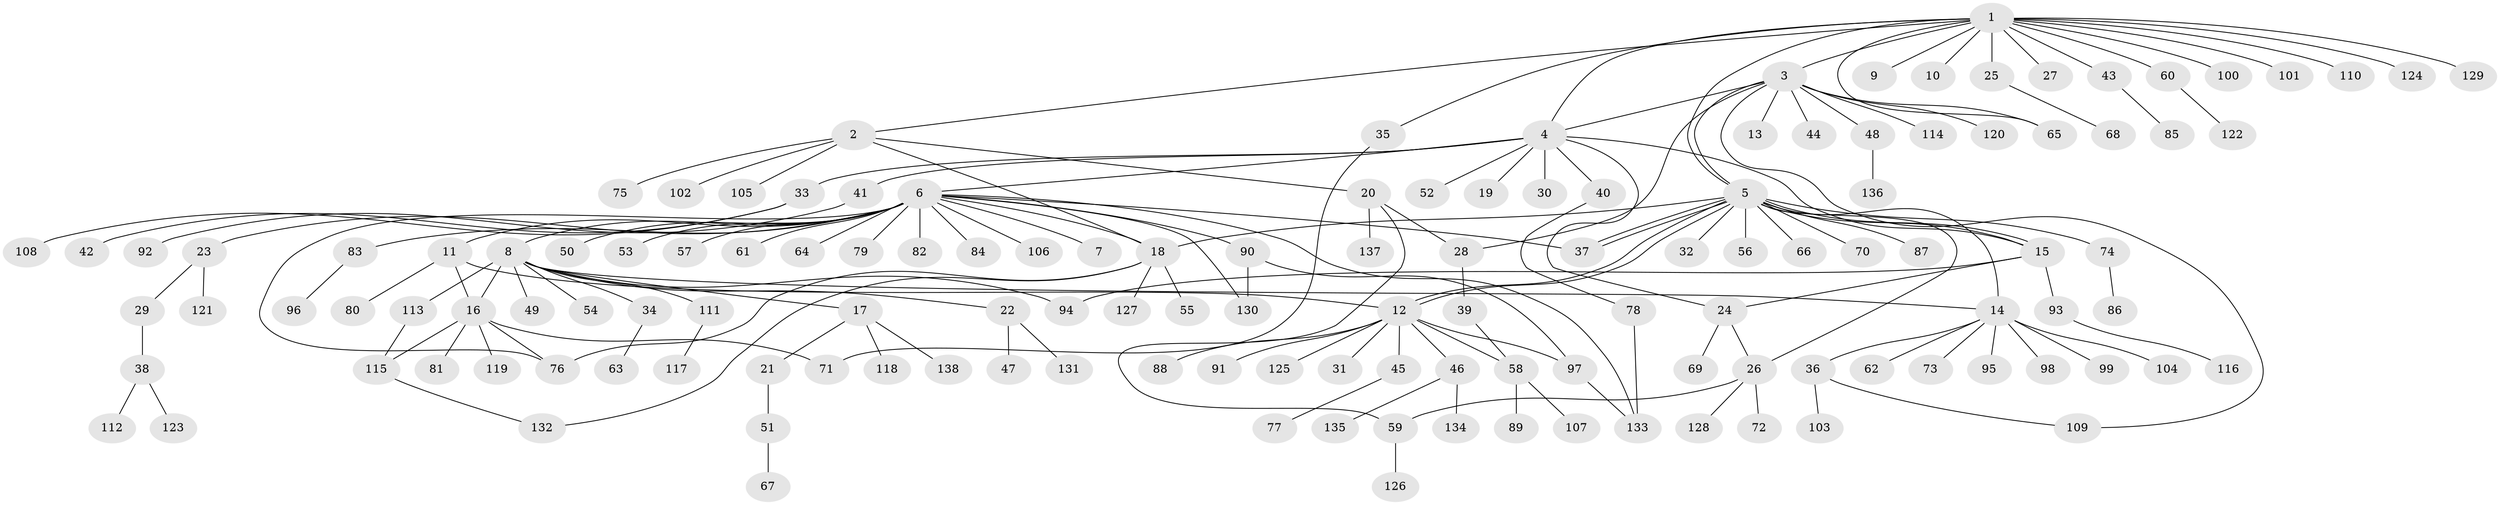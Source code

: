 // coarse degree distribution, {10: 0.047619047619047616, 3: 0.2619047619047619, 5: 0.09523809523809523, 8: 0.023809523809523808, 9: 0.047619047619047616, 2: 0.11904761904761904, 1: 0.35714285714285715, 4: 0.047619047619047616}
// Generated by graph-tools (version 1.1) at 2025/50/03/04/25 22:50:36]
// undirected, 138 vertices, 166 edges
graph export_dot {
  node [color=gray90,style=filled];
  1;
  2;
  3;
  4;
  5;
  6;
  7;
  8;
  9;
  10;
  11;
  12;
  13;
  14;
  15;
  16;
  17;
  18;
  19;
  20;
  21;
  22;
  23;
  24;
  25;
  26;
  27;
  28;
  29;
  30;
  31;
  32;
  33;
  34;
  35;
  36;
  37;
  38;
  39;
  40;
  41;
  42;
  43;
  44;
  45;
  46;
  47;
  48;
  49;
  50;
  51;
  52;
  53;
  54;
  55;
  56;
  57;
  58;
  59;
  60;
  61;
  62;
  63;
  64;
  65;
  66;
  67;
  68;
  69;
  70;
  71;
  72;
  73;
  74;
  75;
  76;
  77;
  78;
  79;
  80;
  81;
  82;
  83;
  84;
  85;
  86;
  87;
  88;
  89;
  90;
  91;
  92;
  93;
  94;
  95;
  96;
  97;
  98;
  99;
  100;
  101;
  102;
  103;
  104;
  105;
  106;
  107;
  108;
  109;
  110;
  111;
  112;
  113;
  114;
  115;
  116;
  117;
  118;
  119;
  120;
  121;
  122;
  123;
  124;
  125;
  126;
  127;
  128;
  129;
  130;
  131;
  132;
  133;
  134;
  135;
  136;
  137;
  138;
  1 -- 2;
  1 -- 3;
  1 -- 4;
  1 -- 5;
  1 -- 9;
  1 -- 10;
  1 -- 25;
  1 -- 27;
  1 -- 35;
  1 -- 43;
  1 -- 60;
  1 -- 65;
  1 -- 100;
  1 -- 101;
  1 -- 110;
  1 -- 124;
  1 -- 129;
  2 -- 18;
  2 -- 20;
  2 -- 75;
  2 -- 102;
  2 -- 105;
  3 -- 4;
  3 -- 5;
  3 -- 13;
  3 -- 28;
  3 -- 44;
  3 -- 48;
  3 -- 65;
  3 -- 109;
  3 -- 114;
  3 -- 120;
  4 -- 6;
  4 -- 15;
  4 -- 19;
  4 -- 24;
  4 -- 30;
  4 -- 33;
  4 -- 40;
  4 -- 41;
  4 -- 52;
  5 -- 12;
  5 -- 12;
  5 -- 14;
  5 -- 15;
  5 -- 15;
  5 -- 18;
  5 -- 26;
  5 -- 32;
  5 -- 37;
  5 -- 37;
  5 -- 56;
  5 -- 66;
  5 -- 70;
  5 -- 74;
  5 -- 87;
  6 -- 7;
  6 -- 8;
  6 -- 11;
  6 -- 18;
  6 -- 23;
  6 -- 37;
  6 -- 50;
  6 -- 53;
  6 -- 57;
  6 -- 61;
  6 -- 64;
  6 -- 76;
  6 -- 79;
  6 -- 82;
  6 -- 83;
  6 -- 84;
  6 -- 90;
  6 -- 106;
  6 -- 130;
  6 -- 133;
  8 -- 14;
  8 -- 16;
  8 -- 17;
  8 -- 22;
  8 -- 34;
  8 -- 49;
  8 -- 54;
  8 -- 94;
  8 -- 111;
  8 -- 113;
  11 -- 12;
  11 -- 16;
  11 -- 80;
  12 -- 31;
  12 -- 45;
  12 -- 46;
  12 -- 58;
  12 -- 88;
  12 -- 91;
  12 -- 97;
  12 -- 125;
  14 -- 36;
  14 -- 62;
  14 -- 73;
  14 -- 95;
  14 -- 98;
  14 -- 99;
  14 -- 104;
  15 -- 24;
  15 -- 93;
  15 -- 94;
  16 -- 71;
  16 -- 76;
  16 -- 81;
  16 -- 115;
  16 -- 119;
  17 -- 21;
  17 -- 118;
  17 -- 138;
  18 -- 55;
  18 -- 76;
  18 -- 127;
  18 -- 132;
  20 -- 28;
  20 -- 59;
  20 -- 137;
  21 -- 51;
  22 -- 47;
  22 -- 131;
  23 -- 29;
  23 -- 121;
  24 -- 26;
  24 -- 69;
  25 -- 68;
  26 -- 59;
  26 -- 72;
  26 -- 128;
  28 -- 39;
  29 -- 38;
  33 -- 42;
  33 -- 108;
  34 -- 63;
  35 -- 71;
  36 -- 103;
  36 -- 109;
  38 -- 112;
  38 -- 123;
  39 -- 58;
  40 -- 78;
  41 -- 92;
  43 -- 85;
  45 -- 77;
  46 -- 134;
  46 -- 135;
  48 -- 136;
  51 -- 67;
  58 -- 89;
  58 -- 107;
  59 -- 126;
  60 -- 122;
  74 -- 86;
  78 -- 133;
  83 -- 96;
  90 -- 97;
  90 -- 130;
  93 -- 116;
  97 -- 133;
  111 -- 117;
  113 -- 115;
  115 -- 132;
}
